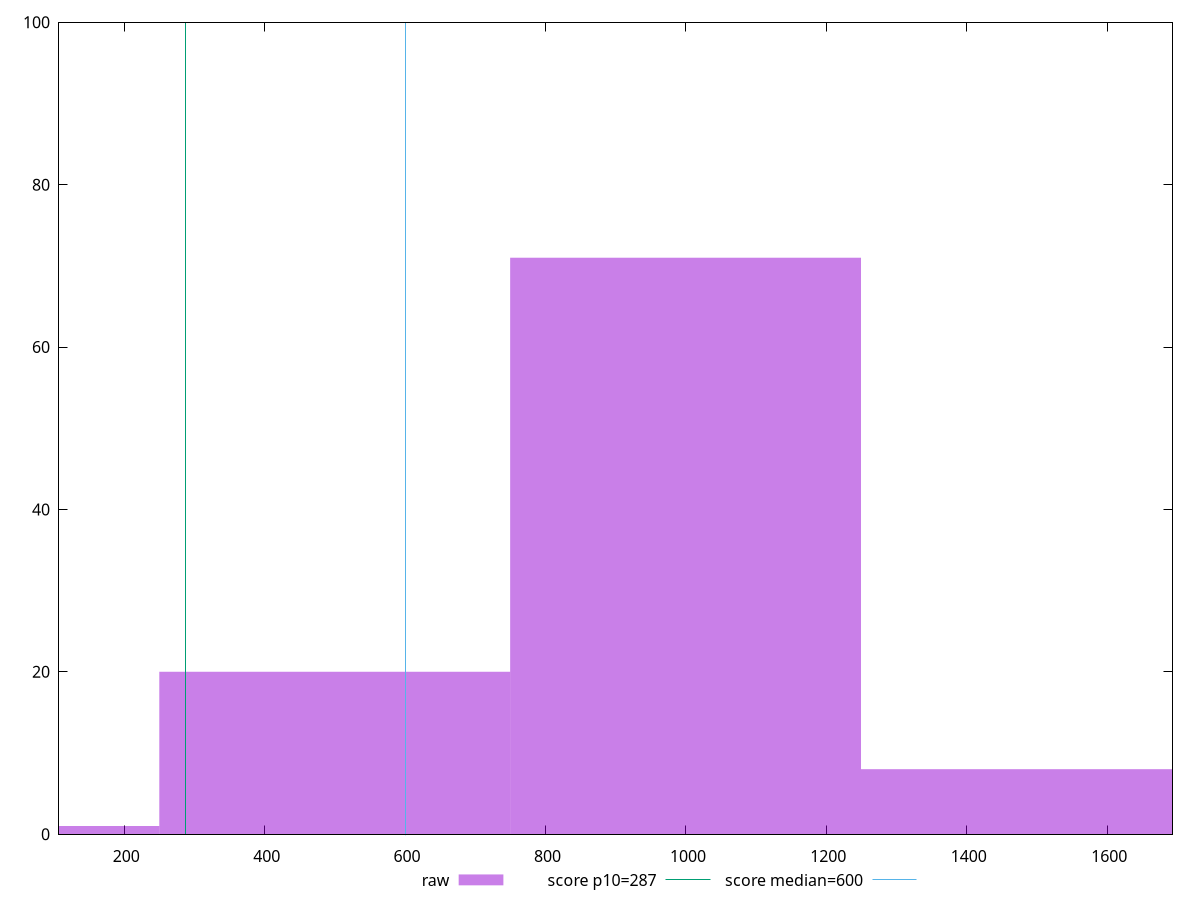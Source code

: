 reset

$raw <<EOF
999.4653721258118 71
499.7326860629059 20
1499.1980581887176 8
0 1
EOF

set key outside below
set boxwidth 499.7326860629059
set xrange [107.00650000000007:1693]
set yrange [0:100]
set trange [0:100]
set style fill transparent solid 0.5 noborder

set parametric
set terminal svg size 640, 490 enhanced background rgb 'white'
set output "reports/report_00028_2021-02-24T12-49-42.674Z/total-blocking-time/samples/music/raw/histogram.svg"

plot $raw title "raw" with boxes, \
     287,t title "score p10=287", \
     600,t title "score median=600"

reset
